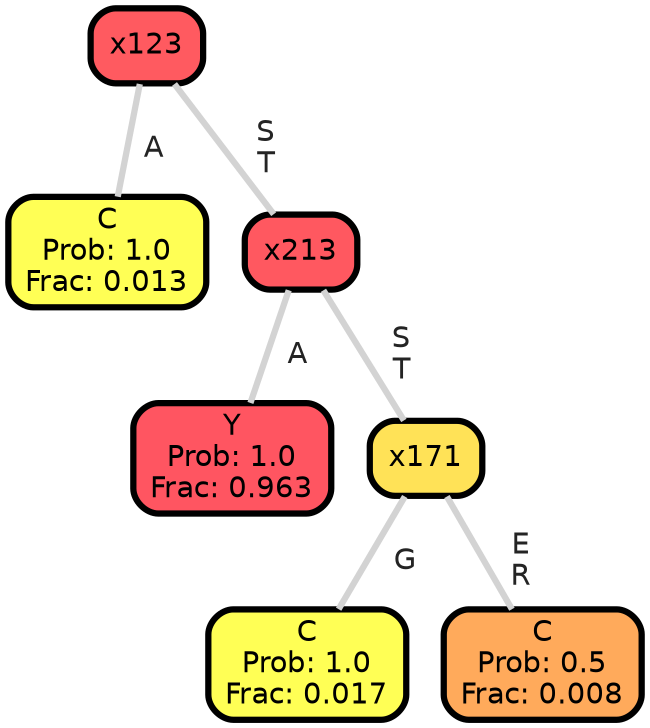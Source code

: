 graph Tree {
node [shape=box, style="filled, rounded",color="black",penwidth="3",fontcolor="black",                 fontname=helvetica] ;
graph [ranksep="0 equally", splines=straight,                 bgcolor=transparent, dpi=200] ;
edge [fontname=helvetica, fontweight=bold,fontcolor=grey14,color=lightgray] ;
0 [label="C
Prob: 1.0
Frac: 0.013", fillcolor="#ffff55"] ;
1 [label="x123", fillcolor="#ff5a60"] ;
2 [label="Y
Prob: 1.0
Frac: 0.963", fillcolor="#ff5561"] ;
3 [label="x213", fillcolor="#ff5860"] ;
4 [label="C
Prob: 1.0
Frac: 0.017", fillcolor="#ffff55"] ;
5 [label="x171", fillcolor="#ffe257"] ;
6 [label="C
Prob: 0.5
Frac: 0.008", fillcolor="#ffaa5b"] ;
1 -- 0 [label=" A",penwidth=3] ;
1 -- 3 [label=" S\n T",penwidth=3] ;
3 -- 2 [label=" A",penwidth=3] ;
3 -- 5 [label=" S\n T",penwidth=3] ;
5 -- 4 [label=" G",penwidth=3] ;
5 -- 6 [label=" E\n R",penwidth=3] ;
{rank = same;}}